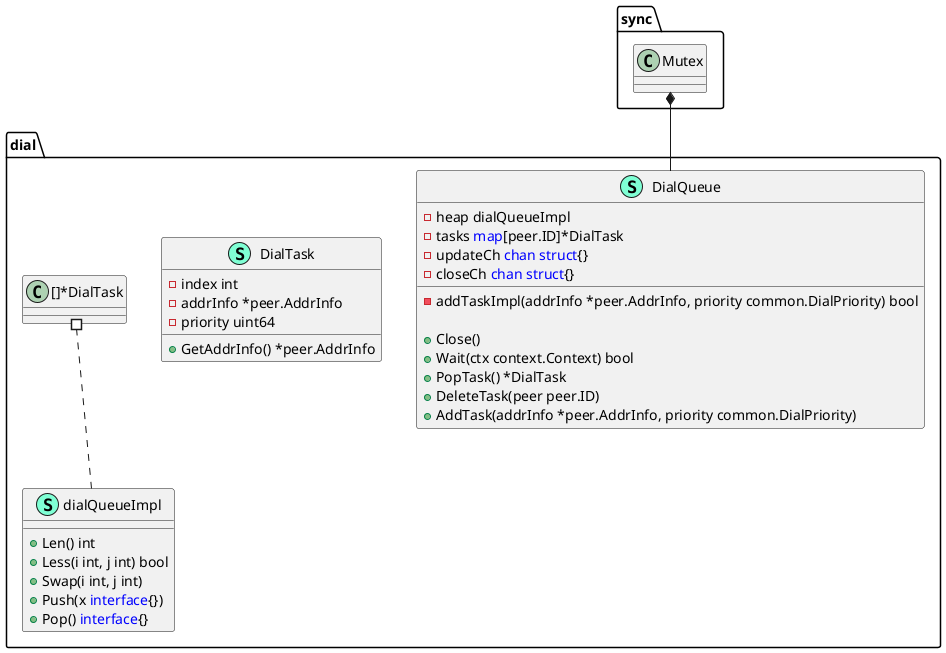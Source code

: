 @startuml
namespace dial {
    class DialQueue << (S,Aquamarine) >> {
        - heap dialQueueImpl
        - tasks <font color=blue>map</font>[peer.ID]*DialTask
        - updateCh <font color=blue>chan</font> <font color=blue>struct</font>{}
        - closeCh <font color=blue>chan</font> <font color=blue>struct</font>{}

        - addTaskImpl(addrInfo *peer.AddrInfo, priority common.DialPriority) bool

        + Close() 
        + Wait(ctx context.Context) bool
        + PopTask() *DialTask
        + DeleteTask(peer peer.ID) 
        + AddTask(addrInfo *peer.AddrInfo, priority common.DialPriority) 

    }
    class DialTask << (S,Aquamarine) >> {
        - index int
        - addrInfo *peer.AddrInfo
        - priority uint64

        + GetAddrInfo() *peer.AddrInfo

    }
    class dial.dialQueueImpl << (T, #FF7700) >>  {
    }
    class dialQueueImpl << (S,Aquamarine) >> {
        + Len() int
        + Less(i int, j int) bool
        + Swap(i int, j int) 
        + Push(x <font color=blue>interface</font>{}) 
        + Pop() <font color=blue>interface</font>{}

    }
}
"sync.Mutex" *-- "dial.DialQueue"


"dial.[]*DialTask" #.. "dial.dialQueueImpl"
@enduml
